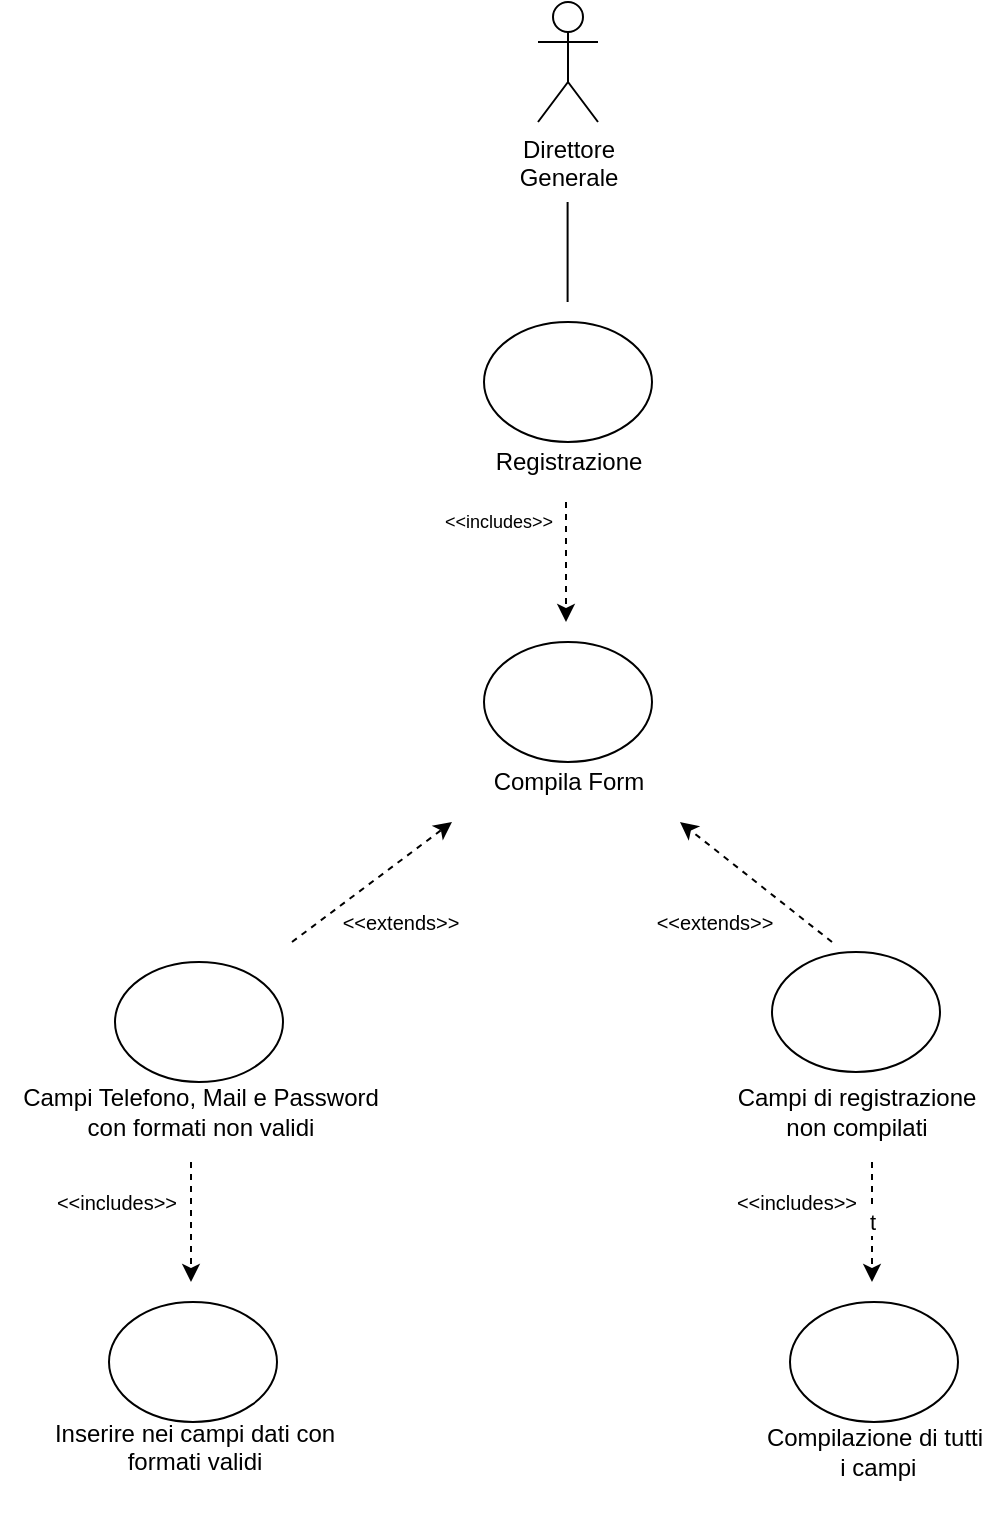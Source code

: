 <mxfile version="13.8.0" type="github"><diagram id="RWkaLvI9PeKlP9jqn4Ge" name="Pagina-1"><mxGraphModel dx="1422" dy="811" grid="1" gridSize="10" guides="1" tooltips="1" connect="1" arrows="1" fold="1" page="1" pageScale="1" pageWidth="827" pageHeight="1169" math="0" shadow="0"><root><mxCell id="0"/><mxCell id="1" parent="0"/><mxCell id="qQ01wFETLLRAhnyAyRyI-1" value="&lt;div&gt;Direttore&lt;/div&gt;&lt;div&gt;Generale&lt;br&gt;&lt;/div&gt;" style="shape=umlActor;verticalLabelPosition=bottom;verticalAlign=top;html=1;outlineConnect=0;" vertex="1" parent="1"><mxGeometry x="399" y="130" width="30" height="60" as="geometry"/></mxCell><mxCell id="qQ01wFETLLRAhnyAyRyI-2" value="" style="endArrow=none;html=1;" edge="1" parent="1"><mxGeometry width="50" height="50" relative="1" as="geometry"><mxPoint x="413.8" y="280" as="sourcePoint"/><mxPoint x="413.8" y="230" as="targetPoint"/><Array as="points"><mxPoint x="414" y="280"/></Array></mxGeometry></mxCell><mxCell id="qQ01wFETLLRAhnyAyRyI-3" value="" style="ellipse;whiteSpace=wrap;html=1;" vertex="1" parent="1"><mxGeometry x="372" y="290" width="84" height="60" as="geometry"/></mxCell><mxCell id="qQ01wFETLLRAhnyAyRyI-4" value="Registrazione" style="text;html=1;align=center;verticalAlign=middle;resizable=0;points=[];autosize=1;" vertex="1" parent="1"><mxGeometry x="369" y="350" width="90" height="20" as="geometry"/></mxCell><mxCell id="qQ01wFETLLRAhnyAyRyI-5" value="" style="endArrow=classic;html=1;dashed=1;" edge="1" parent="1"><mxGeometry width="50" height="50" relative="1" as="geometry"><mxPoint x="413.0" y="380" as="sourcePoint"/><mxPoint x="413.0" y="440" as="targetPoint"/></mxGeometry></mxCell><mxCell id="qQ01wFETLLRAhnyAyRyI-6" value="&amp;lt;&amp;lt;includes&amp;gt;&amp;gt;" style="text;html=1;align=center;verticalAlign=middle;resizable=0;points=[];autosize=1;fontSize=9;" vertex="1" parent="1"><mxGeometry x="344" y="380" width="70" height="20" as="geometry"/></mxCell><mxCell id="qQ01wFETLLRAhnyAyRyI-7" value="" style="ellipse;whiteSpace=wrap;html=1;" vertex="1" parent="1"><mxGeometry x="372" y="450" width="84" height="60" as="geometry"/></mxCell><mxCell id="qQ01wFETLLRAhnyAyRyI-8" value="Compila Form" style="text;html=1;align=center;verticalAlign=middle;resizable=0;points=[];autosize=1;" vertex="1" parent="1"><mxGeometry x="369" y="510" width="90" height="20" as="geometry"/></mxCell><mxCell id="qQ01wFETLLRAhnyAyRyI-23" value="" style="endArrow=classic;html=1;dashed=1;" edge="1" parent="1"><mxGeometry width="50" height="50" relative="1" as="geometry"><mxPoint x="546" y="600" as="sourcePoint"/><mxPoint x="470" y="540" as="targetPoint"/></mxGeometry></mxCell><mxCell id="qQ01wFETLLRAhnyAyRyI-24" value="" style="ellipse;whiteSpace=wrap;html=1;" vertex="1" parent="1"><mxGeometry x="516" y="605" width="84" height="60" as="geometry"/></mxCell><mxCell id="qQ01wFETLLRAhnyAyRyI-25" value="&lt;div&gt;Campi di registrazione&lt;/div&gt;&lt;div&gt;non compilati&lt;br&gt;&lt;/div&gt;" style="text;html=1;align=center;verticalAlign=middle;resizable=0;points=[];autosize=1;" vertex="1" parent="1"><mxGeometry x="488" y="670" width="140" height="30" as="geometry"/></mxCell><mxCell id="qQ01wFETLLRAhnyAyRyI-26" value="&lt;font style=&quot;font-size: 10px&quot;&gt;&amp;lt;&amp;lt;extends&amp;gt;&amp;gt;&lt;/font&gt;" style="text;html=1;align=center;verticalAlign=middle;resizable=0;points=[];autosize=1;" vertex="1" parent="1"><mxGeometry x="452" y="580" width="70" height="20" as="geometry"/></mxCell><mxCell id="qQ01wFETLLRAhnyAyRyI-27" value="" style="endArrow=classic;html=1;dashed=1;" edge="1" parent="1"><mxGeometry width="50" height="50" relative="1" as="geometry"><mxPoint x="276" y="600" as="sourcePoint"/><mxPoint x="356" y="540" as="targetPoint"/></mxGeometry></mxCell><mxCell id="qQ01wFETLLRAhnyAyRyI-28" value="" style="ellipse;whiteSpace=wrap;html=1;" vertex="1" parent="1"><mxGeometry x="187.5" y="610" width="84" height="60" as="geometry"/></mxCell><mxCell id="qQ01wFETLLRAhnyAyRyI-29" value="&lt;div&gt;Campi Telefono, Mail e Password&lt;/div&gt;&lt;div&gt;con formati non validi&lt;br&gt;&lt;/div&gt;" style="text;html=1;align=center;verticalAlign=middle;resizable=0;points=[];autosize=1;" vertex="1" parent="1"><mxGeometry x="130" y="670" width="200" height="30" as="geometry"/></mxCell><mxCell id="qQ01wFETLLRAhnyAyRyI-30" value="&lt;font style=&quot;font-size: 10px&quot;&gt;&amp;lt;&amp;lt;extends&amp;gt;&amp;gt;&lt;/font&gt;" style="text;html=1;align=center;verticalAlign=middle;resizable=0;points=[];autosize=1;" vertex="1" parent="1"><mxGeometry x="295" y="580" width="70" height="20" as="geometry"/></mxCell><mxCell id="qQ01wFETLLRAhnyAyRyI-31" value="" style="endArrow=classic;html=1;dashed=1;" edge="1" parent="1"><mxGeometry width="50" height="50" relative="1" as="geometry"><mxPoint x="225.5" y="710" as="sourcePoint"/><mxPoint x="225.5" y="770" as="targetPoint"/></mxGeometry></mxCell><mxCell id="qQ01wFETLLRAhnyAyRyI-32" value="" style="ellipse;whiteSpace=wrap;html=1;" vertex="1" parent="1"><mxGeometry x="184.5" y="780" width="84" height="60" as="geometry"/></mxCell><mxCell id="qQ01wFETLLRAhnyAyRyI-33" value="&lt;div&gt;Inserire nei campi dati con&lt;/div&gt;&lt;div&gt;formati validi&lt;br&gt;&lt;/div&gt;&lt;div&gt;&lt;br&gt;&lt;/div&gt;" style="text;html=1;align=center;verticalAlign=middle;resizable=0;points=[];autosize=1;" vertex="1" parent="1"><mxGeometry x="146.5" y="835" width="160" height="50" as="geometry"/></mxCell><mxCell id="qQ01wFETLLRAhnyAyRyI-34" value="&lt;font style=&quot;font-size: 10px&quot;&gt;&amp;lt;&amp;lt;includes&amp;gt;&amp;gt;&lt;/font&gt;" style="text;html=1;align=center;verticalAlign=middle;resizable=0;points=[];autosize=1;" vertex="1" parent="1"><mxGeometry x="147.5" y="720" width="80" height="20" as="geometry"/></mxCell><mxCell id="qQ01wFETLLRAhnyAyRyI-35" value="t" style="endArrow=classic;html=1;dashed=1;" edge="1" parent="1"><mxGeometry width="50" height="50" relative="1" as="geometry"><mxPoint x="566" y="710" as="sourcePoint"/><mxPoint x="566" y="770" as="targetPoint"/></mxGeometry></mxCell><mxCell id="qQ01wFETLLRAhnyAyRyI-36" value="" style="ellipse;whiteSpace=wrap;html=1;" vertex="1" parent="1"><mxGeometry x="525" y="780" width="84" height="60" as="geometry"/></mxCell><mxCell id="qQ01wFETLLRAhnyAyRyI-37" value="&lt;div&gt;Compilazione di tutti&lt;/div&gt;&lt;div&gt;&amp;nbsp;i campi&lt;br&gt;&lt;/div&gt;" style="text;html=1;align=center;verticalAlign=middle;resizable=0;points=[];autosize=1;" vertex="1" parent="1"><mxGeometry x="502" y="840" width="130" height="30" as="geometry"/></mxCell><mxCell id="qQ01wFETLLRAhnyAyRyI-38" value="&lt;font style=&quot;font-size: 10px&quot;&gt;&amp;lt;&amp;lt;includes&amp;gt;&amp;gt;&lt;/font&gt;" style="text;html=1;align=center;verticalAlign=middle;resizable=0;points=[];autosize=1;" vertex="1" parent="1"><mxGeometry x="488" y="720" width="80" height="20" as="geometry"/></mxCell></root></mxGraphModel></diagram></mxfile>
